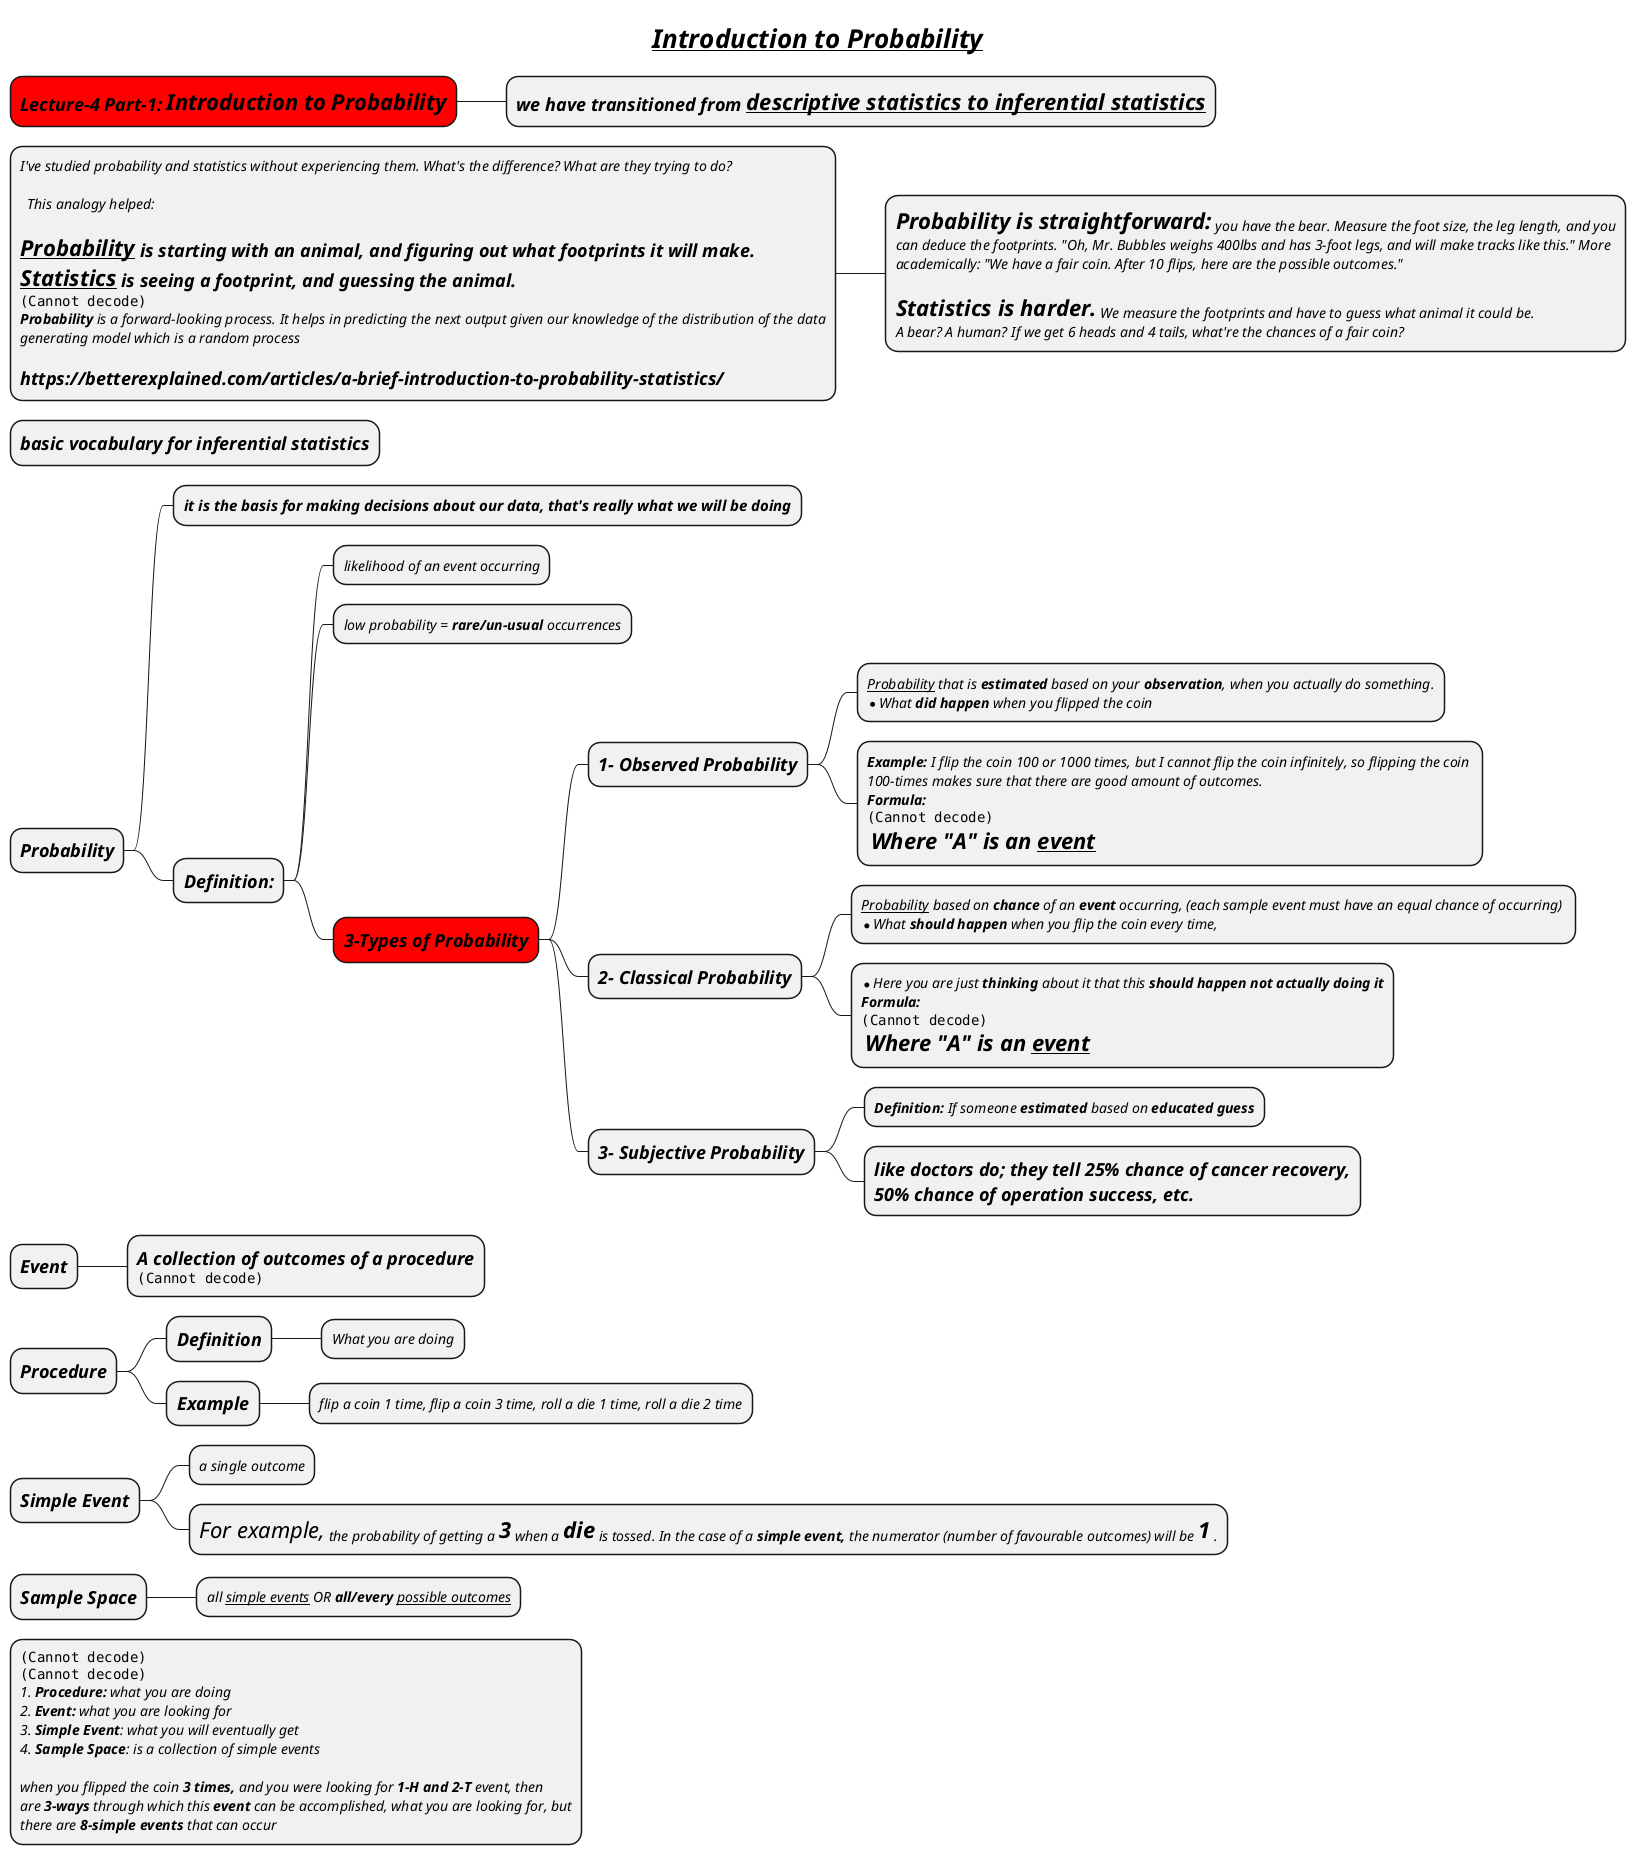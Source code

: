 @startmindmap
skinparam node {
    FontStyle italic
}

title =__//Introduction to Probability//__

*[#red] =Lecture-4 Part-1: **Introduction to Probability**
** =we have transitioned from __descriptive statistics to inferential statistics__


*:I've studied probability and statistics without experiencing them. What's the difference? What are they trying to do?

  This analogy helped:

=__Probability__ is starting with an animal, and figuring out what footprints it will make.
=__Statistics__ is seeing a footprint, and guessing the animal.
<img:images/img_3.png>
**Probability** is a forward-looking process. It helps in predicting the next output given our knowledge of the distribution of the data
generating model which is a random process

=https://betterexplained.com/articles/a-brief-introduction-to-probability-statistics/;

**:<size:22>**Probability is straightforward:**</size> you have the bear. Measure the foot size, the leg length, and you
can deduce the footprints. "Oh, Mr. Bubbles weighs 400lbs and has 3-foot legs, and will make tracks like this." More
academically: "We have a fair coin. After 10 flips, here are the possible outcomes."

<size:22>**Statistics is harder.**</size> We measure the footprints and have to guess what animal it could be.
A bear? A human? If we get 6 heads and 4 tails, what're the chances of a fair coin?;

* = basic vocabulary for inferential statistics


* =Probability
** ===it is the basis for making decisions about our data, that's really what we will be doing
** =Definition:
*** likelihood of an event occurring
*** low probability = **rare/un-usual** occurrences
***[#red] =3-Types of Probability
**** =1- Observed Probability
***** __Probability__ that is **estimated** based on your **observation**, when you actually do something.\n*What **did happen** when you flipped the coin
***** **Example:** I flip the coin 100 or 1000 times, but I cannot flip the coin infinitely, so flipping the coin \n100-times makes sure that there are good amount of outcomes.\n**Formula:**\n<img:images/img_4.png>\n <size:22>**Where "A" is an __event__**
**** =2- Classical Probability
***** __Probability__ based on **chance** of an **event** occurring, (each sample event must have an equal chance of occurring) \n*What **should happen** when you flip the coin every time,
***** *Here you are just **thinking** about it that this **should happen not actually doing it** \n**Formula:** \n<img:images/img_5.png>\n <size:22>**Where "A" is an __event__**
**** =3- Subjective Probability
***** **Definition:** If someone **estimated** based on **educated guess**
***** =like doctors do; they tell 25% chance of cancer recovery,\n=50% chance of operation success, etc.


* =Event
** =A collection of outcomes of a procedure \n<img:images/img.png>

* =Procedure
** =Definition
*** What you are doing
** =Example
*** flip a coin 1 time, flip a coin 3 time, roll a die 1 time, roll a die 2 time


* =Simple Event
** a single outcome
** <size:22>For example,</size> the probability of getting a <size:22>**3**</size> when a <size:22>**die**</size> is tossed. In the case of a **simple event,** the numerator (number of favourable outcomes) will be <size:22>**1**</size> .

* =Sample Space
** all __simple events__ OR **all/every** __possible outcomes__

*:<img:images/img_1.png>
<img:images/img_2.png>
# **Procedure:** what you are doing
# **Event:** what you are looking for
# **Simple Event**: what you will eventually get
# **Sample Space**: is a collection of simple events

when you flipped the coin **3 times,** and you were looking for **1-H and 2-T** event, then
are **3-ways** through which this **event** can be accomplished, what you are looking for, but
there are **8-simple events** that can occur;

@endmindmap
